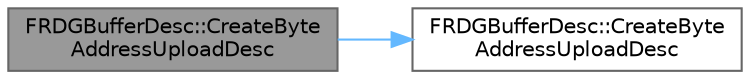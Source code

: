 digraph "FRDGBufferDesc::CreateByteAddressUploadDesc"
{
 // INTERACTIVE_SVG=YES
 // LATEX_PDF_SIZE
  bgcolor="transparent";
  edge [fontname=Helvetica,fontsize=10,labelfontname=Helvetica,labelfontsize=10];
  node [fontname=Helvetica,fontsize=10,shape=box,height=0.2,width=0.4];
  rankdir="LR";
  Node1 [id="Node000001",label="FRDGBufferDesc::CreateByte\lAddressUploadDesc",height=0.2,width=0.4,color="gray40", fillcolor="grey60", style="filled", fontcolor="black",tooltip=" "];
  Node1 -> Node2 [id="edge1_Node000001_Node000002",color="steelblue1",style="solid",tooltip=" "];
  Node2 [id="Node000002",label="FRDGBufferDesc::CreateByte\lAddressUploadDesc",height=0.2,width=0.4,color="grey40", fillcolor="white", style="filled",URL="$da/da2/structFRDGBufferDesc.html#a1de8a43a0ae517d034b45b7c38d7f168",tooltip=" "];
}
